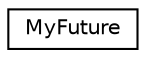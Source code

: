 digraph "Graphical Class Hierarchy"
{
  edge [fontname="Helvetica",fontsize="10",labelfontname="Helvetica",labelfontsize="10"];
  node [fontname="Helvetica",fontsize="10",shape=record];
  rankdir="LR";
  Node0 [label="MyFuture",height=0.2,width=0.4,color="black", fillcolor="white", style="filled",URL="$struct_my_future.html"];
}
